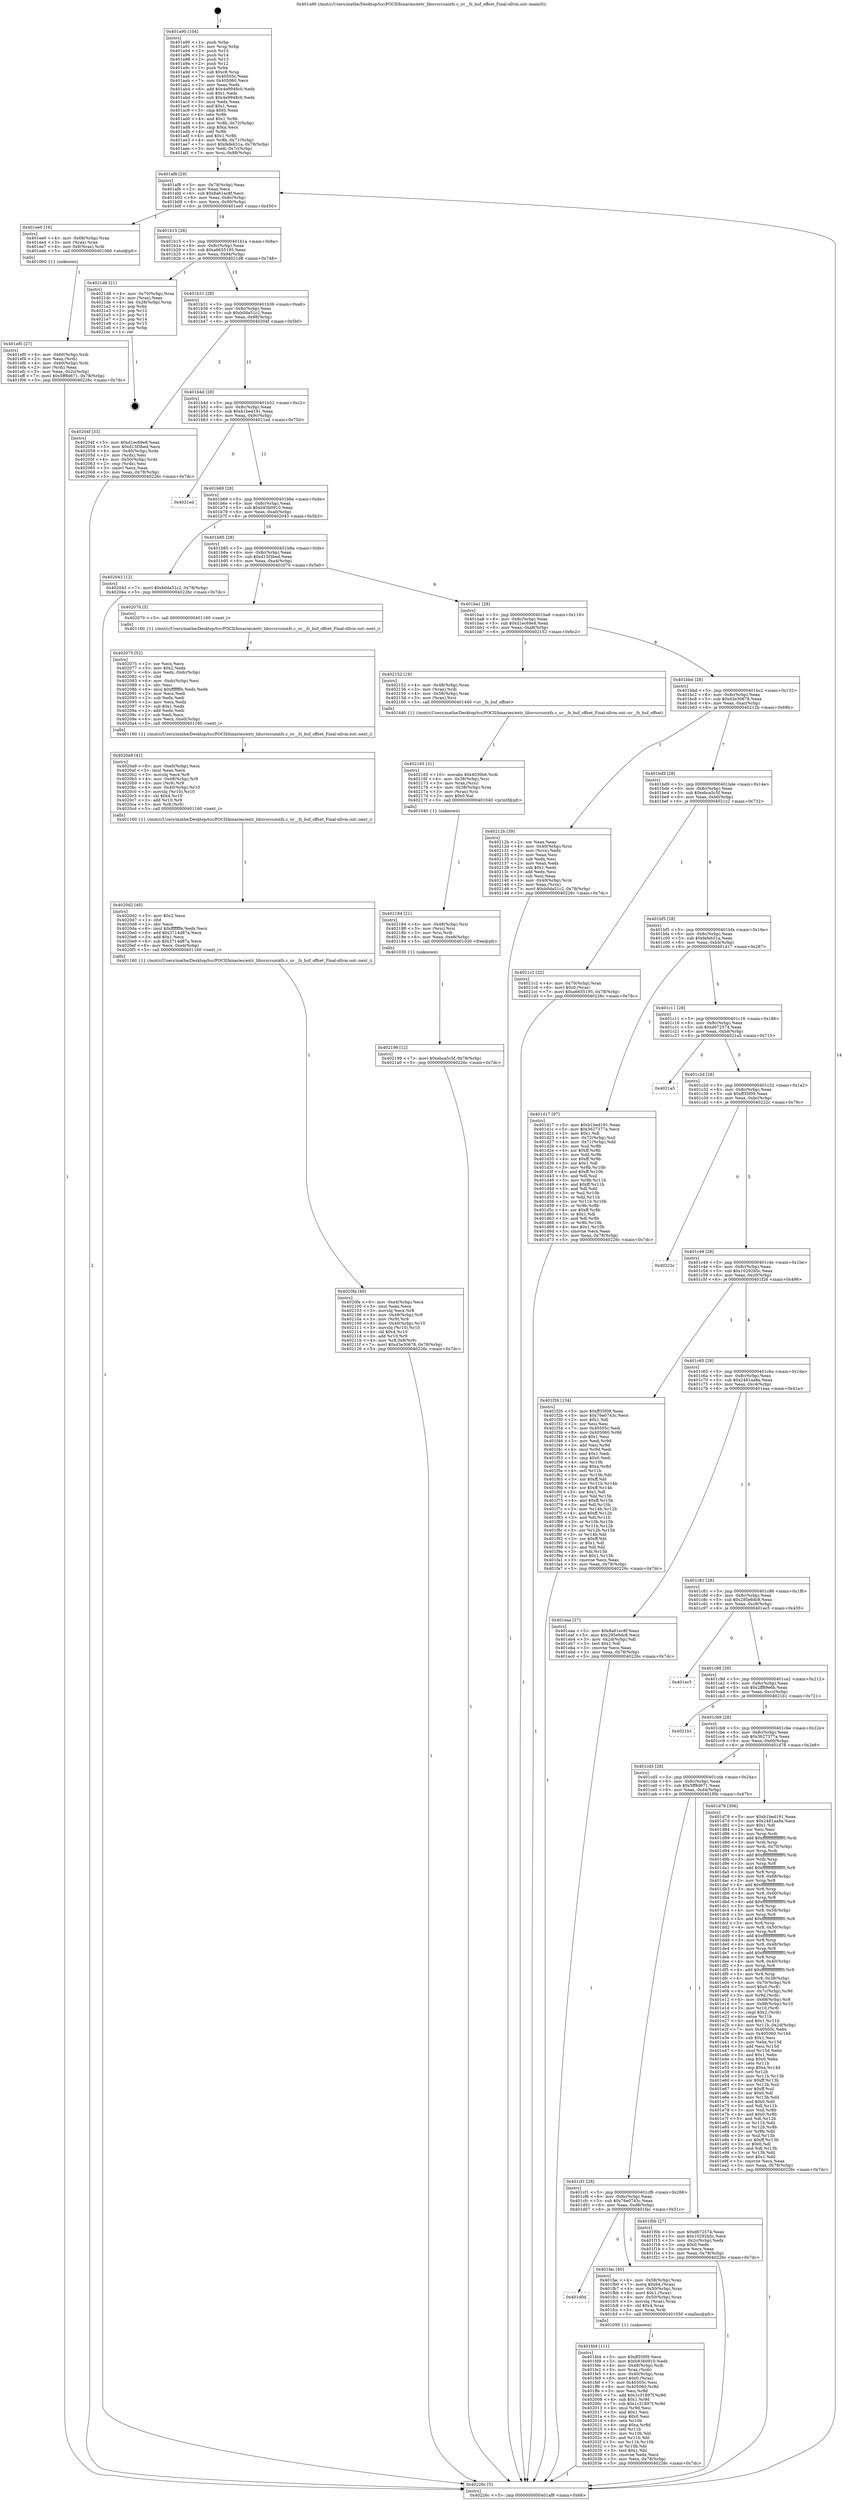 digraph "0x401a90" {
  label = "0x401a90 (/mnt/c/Users/mathe/Desktop/tcc/POCII/binaries/extr_libuvsrcunixfs.c_uv__fs_buf_offset_Final-ollvm.out::main(0))"
  labelloc = "t"
  node[shape=record]

  Entry [label="",width=0.3,height=0.3,shape=circle,fillcolor=black,style=filled]
  "0x401af8" [label="{
     0x401af8 [29]\l
     | [instrs]\l
     &nbsp;&nbsp;0x401af8 \<+3\>: mov -0x78(%rbp),%eax\l
     &nbsp;&nbsp;0x401afb \<+2\>: mov %eax,%ecx\l
     &nbsp;&nbsp;0x401afd \<+6\>: sub $0x8a61ec8f,%ecx\l
     &nbsp;&nbsp;0x401b03 \<+6\>: mov %eax,-0x8c(%rbp)\l
     &nbsp;&nbsp;0x401b09 \<+6\>: mov %ecx,-0x90(%rbp)\l
     &nbsp;&nbsp;0x401b0f \<+6\>: je 0000000000401ee0 \<main+0x450\>\l
  }"]
  "0x401ee0" [label="{
     0x401ee0 [16]\l
     | [instrs]\l
     &nbsp;&nbsp;0x401ee0 \<+4\>: mov -0x68(%rbp),%rax\l
     &nbsp;&nbsp;0x401ee4 \<+3\>: mov (%rax),%rax\l
     &nbsp;&nbsp;0x401ee7 \<+4\>: mov 0x8(%rax),%rdi\l
     &nbsp;&nbsp;0x401eeb \<+5\>: call 0000000000401060 \<atoi@plt\>\l
     | [calls]\l
     &nbsp;&nbsp;0x401060 \{1\} (unknown)\l
  }"]
  "0x401b15" [label="{
     0x401b15 [28]\l
     | [instrs]\l
     &nbsp;&nbsp;0x401b15 \<+5\>: jmp 0000000000401b1a \<main+0x8a\>\l
     &nbsp;&nbsp;0x401b1a \<+6\>: mov -0x8c(%rbp),%eax\l
     &nbsp;&nbsp;0x401b20 \<+5\>: sub $0xa6655195,%eax\l
     &nbsp;&nbsp;0x401b25 \<+6\>: mov %eax,-0x94(%rbp)\l
     &nbsp;&nbsp;0x401b2b \<+6\>: je 00000000004021d8 \<main+0x748\>\l
  }"]
  Exit [label="",width=0.3,height=0.3,shape=circle,fillcolor=black,style=filled,peripheries=2]
  "0x4021d8" [label="{
     0x4021d8 [21]\l
     | [instrs]\l
     &nbsp;&nbsp;0x4021d8 \<+4\>: mov -0x70(%rbp),%rax\l
     &nbsp;&nbsp;0x4021dc \<+2\>: mov (%rax),%eax\l
     &nbsp;&nbsp;0x4021de \<+4\>: lea -0x28(%rbp),%rsp\l
     &nbsp;&nbsp;0x4021e2 \<+1\>: pop %rbx\l
     &nbsp;&nbsp;0x4021e3 \<+2\>: pop %r12\l
     &nbsp;&nbsp;0x4021e5 \<+2\>: pop %r13\l
     &nbsp;&nbsp;0x4021e7 \<+2\>: pop %r14\l
     &nbsp;&nbsp;0x4021e9 \<+2\>: pop %r15\l
     &nbsp;&nbsp;0x4021eb \<+1\>: pop %rbp\l
     &nbsp;&nbsp;0x4021ec \<+1\>: ret\l
  }"]
  "0x401b31" [label="{
     0x401b31 [28]\l
     | [instrs]\l
     &nbsp;&nbsp;0x401b31 \<+5\>: jmp 0000000000401b36 \<main+0xa6\>\l
     &nbsp;&nbsp;0x401b36 \<+6\>: mov -0x8c(%rbp),%eax\l
     &nbsp;&nbsp;0x401b3c \<+5\>: sub $0xb0da51c2,%eax\l
     &nbsp;&nbsp;0x401b41 \<+6\>: mov %eax,-0x98(%rbp)\l
     &nbsp;&nbsp;0x401b47 \<+6\>: je 000000000040204f \<main+0x5bf\>\l
  }"]
  "0x402199" [label="{
     0x402199 [12]\l
     | [instrs]\l
     &nbsp;&nbsp;0x402199 \<+7\>: movl $0xebca5c5f,-0x78(%rbp)\l
     &nbsp;&nbsp;0x4021a0 \<+5\>: jmp 000000000040226c \<main+0x7dc\>\l
  }"]
  "0x40204f" [label="{
     0x40204f [33]\l
     | [instrs]\l
     &nbsp;&nbsp;0x40204f \<+5\>: mov $0xd1ec69e8,%eax\l
     &nbsp;&nbsp;0x402054 \<+5\>: mov $0xd15f3bed,%ecx\l
     &nbsp;&nbsp;0x402059 \<+4\>: mov -0x40(%rbp),%rdx\l
     &nbsp;&nbsp;0x40205d \<+2\>: mov (%rdx),%esi\l
     &nbsp;&nbsp;0x40205f \<+4\>: mov -0x50(%rbp),%rdx\l
     &nbsp;&nbsp;0x402063 \<+2\>: cmp (%rdx),%esi\l
     &nbsp;&nbsp;0x402065 \<+3\>: cmovl %ecx,%eax\l
     &nbsp;&nbsp;0x402068 \<+3\>: mov %eax,-0x78(%rbp)\l
     &nbsp;&nbsp;0x40206b \<+5\>: jmp 000000000040226c \<main+0x7dc\>\l
  }"]
  "0x401b4d" [label="{
     0x401b4d [28]\l
     | [instrs]\l
     &nbsp;&nbsp;0x401b4d \<+5\>: jmp 0000000000401b52 \<main+0xc2\>\l
     &nbsp;&nbsp;0x401b52 \<+6\>: mov -0x8c(%rbp),%eax\l
     &nbsp;&nbsp;0x401b58 \<+5\>: sub $0xb1bed191,%eax\l
     &nbsp;&nbsp;0x401b5d \<+6\>: mov %eax,-0x9c(%rbp)\l
     &nbsp;&nbsp;0x401b63 \<+6\>: je 00000000004021ed \<main+0x75d\>\l
  }"]
  "0x402184" [label="{
     0x402184 [21]\l
     | [instrs]\l
     &nbsp;&nbsp;0x402184 \<+4\>: mov -0x48(%rbp),%rsi\l
     &nbsp;&nbsp;0x402188 \<+3\>: mov (%rsi),%rsi\l
     &nbsp;&nbsp;0x40218b \<+3\>: mov %rsi,%rdi\l
     &nbsp;&nbsp;0x40218e \<+6\>: mov %eax,-0xe8(%rbp)\l
     &nbsp;&nbsp;0x402194 \<+5\>: call 0000000000401030 \<free@plt\>\l
     | [calls]\l
     &nbsp;&nbsp;0x401030 \{1\} (unknown)\l
  }"]
  "0x4021ed" [label="{
     0x4021ed\l
  }", style=dashed]
  "0x401b69" [label="{
     0x401b69 [28]\l
     | [instrs]\l
     &nbsp;&nbsp;0x401b69 \<+5\>: jmp 0000000000401b6e \<main+0xde\>\l
     &nbsp;&nbsp;0x401b6e \<+6\>: mov -0x8c(%rbp),%eax\l
     &nbsp;&nbsp;0x401b74 \<+5\>: sub $0xb93b0910,%eax\l
     &nbsp;&nbsp;0x401b79 \<+6\>: mov %eax,-0xa0(%rbp)\l
     &nbsp;&nbsp;0x401b7f \<+6\>: je 0000000000402043 \<main+0x5b3\>\l
  }"]
  "0x402165" [label="{
     0x402165 [31]\l
     | [instrs]\l
     &nbsp;&nbsp;0x402165 \<+10\>: movabs $0x4030b6,%rdi\l
     &nbsp;&nbsp;0x40216f \<+4\>: mov -0x38(%rbp),%rsi\l
     &nbsp;&nbsp;0x402173 \<+3\>: mov %rax,(%rsi)\l
     &nbsp;&nbsp;0x402176 \<+4\>: mov -0x38(%rbp),%rax\l
     &nbsp;&nbsp;0x40217a \<+3\>: mov (%rax),%rsi\l
     &nbsp;&nbsp;0x40217d \<+2\>: mov $0x0,%al\l
     &nbsp;&nbsp;0x40217f \<+5\>: call 0000000000401040 \<printf@plt\>\l
     | [calls]\l
     &nbsp;&nbsp;0x401040 \{1\} (unknown)\l
  }"]
  "0x402043" [label="{
     0x402043 [12]\l
     | [instrs]\l
     &nbsp;&nbsp;0x402043 \<+7\>: movl $0xb0da51c2,-0x78(%rbp)\l
     &nbsp;&nbsp;0x40204a \<+5\>: jmp 000000000040226c \<main+0x7dc\>\l
  }"]
  "0x401b85" [label="{
     0x401b85 [28]\l
     | [instrs]\l
     &nbsp;&nbsp;0x401b85 \<+5\>: jmp 0000000000401b8a \<main+0xfa\>\l
     &nbsp;&nbsp;0x401b8a \<+6\>: mov -0x8c(%rbp),%eax\l
     &nbsp;&nbsp;0x401b90 \<+5\>: sub $0xd15f3bed,%eax\l
     &nbsp;&nbsp;0x401b95 \<+6\>: mov %eax,-0xa4(%rbp)\l
     &nbsp;&nbsp;0x401b9b \<+6\>: je 0000000000402070 \<main+0x5e0\>\l
  }"]
  "0x4020fa" [label="{
     0x4020fa [49]\l
     | [instrs]\l
     &nbsp;&nbsp;0x4020fa \<+6\>: mov -0xe4(%rbp),%ecx\l
     &nbsp;&nbsp;0x402100 \<+3\>: imul %eax,%ecx\l
     &nbsp;&nbsp;0x402103 \<+3\>: movslq %ecx,%r8\l
     &nbsp;&nbsp;0x402106 \<+4\>: mov -0x48(%rbp),%r9\l
     &nbsp;&nbsp;0x40210a \<+3\>: mov (%r9),%r9\l
     &nbsp;&nbsp;0x40210d \<+4\>: mov -0x40(%rbp),%r10\l
     &nbsp;&nbsp;0x402111 \<+3\>: movslq (%r10),%r10\l
     &nbsp;&nbsp;0x402114 \<+4\>: shl $0x4,%r10\l
     &nbsp;&nbsp;0x402118 \<+3\>: add %r10,%r9\l
     &nbsp;&nbsp;0x40211b \<+4\>: mov %r8,0x8(%r9)\l
     &nbsp;&nbsp;0x40211f \<+7\>: movl $0xd3e30678,-0x78(%rbp)\l
     &nbsp;&nbsp;0x402126 \<+5\>: jmp 000000000040226c \<main+0x7dc\>\l
  }"]
  "0x402070" [label="{
     0x402070 [5]\l
     | [instrs]\l
     &nbsp;&nbsp;0x402070 \<+5\>: call 0000000000401160 \<next_i\>\l
     | [calls]\l
     &nbsp;&nbsp;0x401160 \{1\} (/mnt/c/Users/mathe/Desktop/tcc/POCII/binaries/extr_libuvsrcunixfs.c_uv__fs_buf_offset_Final-ollvm.out::next_i)\l
  }"]
  "0x401ba1" [label="{
     0x401ba1 [28]\l
     | [instrs]\l
     &nbsp;&nbsp;0x401ba1 \<+5\>: jmp 0000000000401ba6 \<main+0x116\>\l
     &nbsp;&nbsp;0x401ba6 \<+6\>: mov -0x8c(%rbp),%eax\l
     &nbsp;&nbsp;0x401bac \<+5\>: sub $0xd1ec69e8,%eax\l
     &nbsp;&nbsp;0x401bb1 \<+6\>: mov %eax,-0xa8(%rbp)\l
     &nbsp;&nbsp;0x401bb7 \<+6\>: je 0000000000402152 \<main+0x6c2\>\l
  }"]
  "0x4020d2" [label="{
     0x4020d2 [40]\l
     | [instrs]\l
     &nbsp;&nbsp;0x4020d2 \<+5\>: mov $0x2,%ecx\l
     &nbsp;&nbsp;0x4020d7 \<+1\>: cltd\l
     &nbsp;&nbsp;0x4020d8 \<+2\>: idiv %ecx\l
     &nbsp;&nbsp;0x4020da \<+6\>: imul $0xfffffffe,%edx,%ecx\l
     &nbsp;&nbsp;0x4020e0 \<+6\>: add $0x3714d87a,%ecx\l
     &nbsp;&nbsp;0x4020e6 \<+3\>: add $0x1,%ecx\l
     &nbsp;&nbsp;0x4020e9 \<+6\>: sub $0x3714d87a,%ecx\l
     &nbsp;&nbsp;0x4020ef \<+6\>: mov %ecx,-0xe4(%rbp)\l
     &nbsp;&nbsp;0x4020f5 \<+5\>: call 0000000000401160 \<next_i\>\l
     | [calls]\l
     &nbsp;&nbsp;0x401160 \{1\} (/mnt/c/Users/mathe/Desktop/tcc/POCII/binaries/extr_libuvsrcunixfs.c_uv__fs_buf_offset_Final-ollvm.out::next_i)\l
  }"]
  "0x402152" [label="{
     0x402152 [19]\l
     | [instrs]\l
     &nbsp;&nbsp;0x402152 \<+4\>: mov -0x48(%rbp),%rax\l
     &nbsp;&nbsp;0x402156 \<+3\>: mov (%rax),%rdi\l
     &nbsp;&nbsp;0x402159 \<+4\>: mov -0x58(%rbp),%rax\l
     &nbsp;&nbsp;0x40215d \<+3\>: mov (%rax),%rsi\l
     &nbsp;&nbsp;0x402160 \<+5\>: call 0000000000401440 \<uv__fs_buf_offset\>\l
     | [calls]\l
     &nbsp;&nbsp;0x401440 \{1\} (/mnt/c/Users/mathe/Desktop/tcc/POCII/binaries/extr_libuvsrcunixfs.c_uv__fs_buf_offset_Final-ollvm.out::uv__fs_buf_offset)\l
  }"]
  "0x401bbd" [label="{
     0x401bbd [28]\l
     | [instrs]\l
     &nbsp;&nbsp;0x401bbd \<+5\>: jmp 0000000000401bc2 \<main+0x132\>\l
     &nbsp;&nbsp;0x401bc2 \<+6\>: mov -0x8c(%rbp),%eax\l
     &nbsp;&nbsp;0x401bc8 \<+5\>: sub $0xd3e30678,%eax\l
     &nbsp;&nbsp;0x401bcd \<+6\>: mov %eax,-0xac(%rbp)\l
     &nbsp;&nbsp;0x401bd3 \<+6\>: je 000000000040212b \<main+0x69b\>\l
  }"]
  "0x4020a9" [label="{
     0x4020a9 [41]\l
     | [instrs]\l
     &nbsp;&nbsp;0x4020a9 \<+6\>: mov -0xe0(%rbp),%ecx\l
     &nbsp;&nbsp;0x4020af \<+3\>: imul %eax,%ecx\l
     &nbsp;&nbsp;0x4020b2 \<+3\>: movslq %ecx,%r8\l
     &nbsp;&nbsp;0x4020b5 \<+4\>: mov -0x48(%rbp),%r9\l
     &nbsp;&nbsp;0x4020b9 \<+3\>: mov (%r9),%r9\l
     &nbsp;&nbsp;0x4020bc \<+4\>: mov -0x40(%rbp),%r10\l
     &nbsp;&nbsp;0x4020c0 \<+3\>: movslq (%r10),%r10\l
     &nbsp;&nbsp;0x4020c3 \<+4\>: shl $0x4,%r10\l
     &nbsp;&nbsp;0x4020c7 \<+3\>: add %r10,%r9\l
     &nbsp;&nbsp;0x4020ca \<+3\>: mov %r8,(%r9)\l
     &nbsp;&nbsp;0x4020cd \<+5\>: call 0000000000401160 \<next_i\>\l
     | [calls]\l
     &nbsp;&nbsp;0x401160 \{1\} (/mnt/c/Users/mathe/Desktop/tcc/POCII/binaries/extr_libuvsrcunixfs.c_uv__fs_buf_offset_Final-ollvm.out::next_i)\l
  }"]
  "0x40212b" [label="{
     0x40212b [39]\l
     | [instrs]\l
     &nbsp;&nbsp;0x40212b \<+2\>: xor %eax,%eax\l
     &nbsp;&nbsp;0x40212d \<+4\>: mov -0x40(%rbp),%rcx\l
     &nbsp;&nbsp;0x402131 \<+2\>: mov (%rcx),%edx\l
     &nbsp;&nbsp;0x402133 \<+2\>: mov %eax,%esi\l
     &nbsp;&nbsp;0x402135 \<+2\>: sub %edx,%esi\l
     &nbsp;&nbsp;0x402137 \<+2\>: mov %eax,%edx\l
     &nbsp;&nbsp;0x402139 \<+3\>: sub $0x1,%edx\l
     &nbsp;&nbsp;0x40213c \<+2\>: add %edx,%esi\l
     &nbsp;&nbsp;0x40213e \<+2\>: sub %esi,%eax\l
     &nbsp;&nbsp;0x402140 \<+4\>: mov -0x40(%rbp),%rcx\l
     &nbsp;&nbsp;0x402144 \<+2\>: mov %eax,(%rcx)\l
     &nbsp;&nbsp;0x402146 \<+7\>: movl $0xb0da51c2,-0x78(%rbp)\l
     &nbsp;&nbsp;0x40214d \<+5\>: jmp 000000000040226c \<main+0x7dc\>\l
  }"]
  "0x401bd9" [label="{
     0x401bd9 [28]\l
     | [instrs]\l
     &nbsp;&nbsp;0x401bd9 \<+5\>: jmp 0000000000401bde \<main+0x14e\>\l
     &nbsp;&nbsp;0x401bde \<+6\>: mov -0x8c(%rbp),%eax\l
     &nbsp;&nbsp;0x401be4 \<+5\>: sub $0xebca5c5f,%eax\l
     &nbsp;&nbsp;0x401be9 \<+6\>: mov %eax,-0xb0(%rbp)\l
     &nbsp;&nbsp;0x401bef \<+6\>: je 00000000004021c2 \<main+0x732\>\l
  }"]
  "0x402075" [label="{
     0x402075 [52]\l
     | [instrs]\l
     &nbsp;&nbsp;0x402075 \<+2\>: xor %ecx,%ecx\l
     &nbsp;&nbsp;0x402077 \<+5\>: mov $0x2,%edx\l
     &nbsp;&nbsp;0x40207c \<+6\>: mov %edx,-0xdc(%rbp)\l
     &nbsp;&nbsp;0x402082 \<+1\>: cltd\l
     &nbsp;&nbsp;0x402083 \<+6\>: mov -0xdc(%rbp),%esi\l
     &nbsp;&nbsp;0x402089 \<+2\>: idiv %esi\l
     &nbsp;&nbsp;0x40208b \<+6\>: imul $0xfffffffe,%edx,%edx\l
     &nbsp;&nbsp;0x402091 \<+2\>: mov %ecx,%edi\l
     &nbsp;&nbsp;0x402093 \<+2\>: sub %edx,%edi\l
     &nbsp;&nbsp;0x402095 \<+2\>: mov %ecx,%edx\l
     &nbsp;&nbsp;0x402097 \<+3\>: sub $0x1,%edx\l
     &nbsp;&nbsp;0x40209a \<+2\>: add %edx,%edi\l
     &nbsp;&nbsp;0x40209c \<+2\>: sub %edi,%ecx\l
     &nbsp;&nbsp;0x40209e \<+6\>: mov %ecx,-0xe0(%rbp)\l
     &nbsp;&nbsp;0x4020a4 \<+5\>: call 0000000000401160 \<next_i\>\l
     | [calls]\l
     &nbsp;&nbsp;0x401160 \{1\} (/mnt/c/Users/mathe/Desktop/tcc/POCII/binaries/extr_libuvsrcunixfs.c_uv__fs_buf_offset_Final-ollvm.out::next_i)\l
  }"]
  "0x4021c2" [label="{
     0x4021c2 [22]\l
     | [instrs]\l
     &nbsp;&nbsp;0x4021c2 \<+4\>: mov -0x70(%rbp),%rax\l
     &nbsp;&nbsp;0x4021c6 \<+6\>: movl $0x0,(%rax)\l
     &nbsp;&nbsp;0x4021cc \<+7\>: movl $0xa6655195,-0x78(%rbp)\l
     &nbsp;&nbsp;0x4021d3 \<+5\>: jmp 000000000040226c \<main+0x7dc\>\l
  }"]
  "0x401bf5" [label="{
     0x401bf5 [28]\l
     | [instrs]\l
     &nbsp;&nbsp;0x401bf5 \<+5\>: jmp 0000000000401bfa \<main+0x16a\>\l
     &nbsp;&nbsp;0x401bfa \<+6\>: mov -0x8c(%rbp),%eax\l
     &nbsp;&nbsp;0x401c00 \<+5\>: sub $0xfefeb31a,%eax\l
     &nbsp;&nbsp;0x401c05 \<+6\>: mov %eax,-0xb4(%rbp)\l
     &nbsp;&nbsp;0x401c0b \<+6\>: je 0000000000401d17 \<main+0x287\>\l
  }"]
  "0x401fd4" [label="{
     0x401fd4 [111]\l
     | [instrs]\l
     &nbsp;&nbsp;0x401fd4 \<+5\>: mov $0xff35f09,%ecx\l
     &nbsp;&nbsp;0x401fd9 \<+5\>: mov $0xb93b0910,%edx\l
     &nbsp;&nbsp;0x401fde \<+4\>: mov -0x48(%rbp),%rdi\l
     &nbsp;&nbsp;0x401fe2 \<+3\>: mov %rax,(%rdi)\l
     &nbsp;&nbsp;0x401fe5 \<+4\>: mov -0x40(%rbp),%rax\l
     &nbsp;&nbsp;0x401fe9 \<+6\>: movl $0x0,(%rax)\l
     &nbsp;&nbsp;0x401fef \<+7\>: mov 0x40505c,%esi\l
     &nbsp;&nbsp;0x401ff6 \<+8\>: mov 0x405060,%r8d\l
     &nbsp;&nbsp;0x401ffe \<+3\>: mov %esi,%r9d\l
     &nbsp;&nbsp;0x402001 \<+7\>: add $0x1c31897f,%r9d\l
     &nbsp;&nbsp;0x402008 \<+4\>: sub $0x1,%r9d\l
     &nbsp;&nbsp;0x40200c \<+7\>: sub $0x1c31897f,%r9d\l
     &nbsp;&nbsp;0x402013 \<+4\>: imul %r9d,%esi\l
     &nbsp;&nbsp;0x402017 \<+3\>: and $0x1,%esi\l
     &nbsp;&nbsp;0x40201a \<+3\>: cmp $0x0,%esi\l
     &nbsp;&nbsp;0x40201d \<+4\>: sete %r10b\l
     &nbsp;&nbsp;0x402021 \<+4\>: cmp $0xa,%r8d\l
     &nbsp;&nbsp;0x402025 \<+4\>: setl %r11b\l
     &nbsp;&nbsp;0x402029 \<+3\>: mov %r10b,%bl\l
     &nbsp;&nbsp;0x40202c \<+3\>: and %r11b,%bl\l
     &nbsp;&nbsp;0x40202f \<+3\>: xor %r11b,%r10b\l
     &nbsp;&nbsp;0x402032 \<+3\>: or %r10b,%bl\l
     &nbsp;&nbsp;0x402035 \<+3\>: test $0x1,%bl\l
     &nbsp;&nbsp;0x402038 \<+3\>: cmovne %edx,%ecx\l
     &nbsp;&nbsp;0x40203b \<+3\>: mov %ecx,-0x78(%rbp)\l
     &nbsp;&nbsp;0x40203e \<+5\>: jmp 000000000040226c \<main+0x7dc\>\l
  }"]
  "0x401d17" [label="{
     0x401d17 [97]\l
     | [instrs]\l
     &nbsp;&nbsp;0x401d17 \<+5\>: mov $0xb1bed191,%eax\l
     &nbsp;&nbsp;0x401d1c \<+5\>: mov $0x3627377a,%ecx\l
     &nbsp;&nbsp;0x401d21 \<+2\>: mov $0x1,%dl\l
     &nbsp;&nbsp;0x401d23 \<+4\>: mov -0x72(%rbp),%sil\l
     &nbsp;&nbsp;0x401d27 \<+4\>: mov -0x71(%rbp),%dil\l
     &nbsp;&nbsp;0x401d2b \<+3\>: mov %sil,%r8b\l
     &nbsp;&nbsp;0x401d2e \<+4\>: xor $0xff,%r8b\l
     &nbsp;&nbsp;0x401d32 \<+3\>: mov %dil,%r9b\l
     &nbsp;&nbsp;0x401d35 \<+4\>: xor $0xff,%r9b\l
     &nbsp;&nbsp;0x401d39 \<+3\>: xor $0x1,%dl\l
     &nbsp;&nbsp;0x401d3c \<+3\>: mov %r8b,%r10b\l
     &nbsp;&nbsp;0x401d3f \<+4\>: and $0xff,%r10b\l
     &nbsp;&nbsp;0x401d43 \<+3\>: and %dl,%sil\l
     &nbsp;&nbsp;0x401d46 \<+3\>: mov %r9b,%r11b\l
     &nbsp;&nbsp;0x401d49 \<+4\>: and $0xff,%r11b\l
     &nbsp;&nbsp;0x401d4d \<+3\>: and %dl,%dil\l
     &nbsp;&nbsp;0x401d50 \<+3\>: or %sil,%r10b\l
     &nbsp;&nbsp;0x401d53 \<+3\>: or %dil,%r11b\l
     &nbsp;&nbsp;0x401d56 \<+3\>: xor %r11b,%r10b\l
     &nbsp;&nbsp;0x401d59 \<+3\>: or %r9b,%r8b\l
     &nbsp;&nbsp;0x401d5c \<+4\>: xor $0xff,%r8b\l
     &nbsp;&nbsp;0x401d60 \<+3\>: or $0x1,%dl\l
     &nbsp;&nbsp;0x401d63 \<+3\>: and %dl,%r8b\l
     &nbsp;&nbsp;0x401d66 \<+3\>: or %r8b,%r10b\l
     &nbsp;&nbsp;0x401d69 \<+4\>: test $0x1,%r10b\l
     &nbsp;&nbsp;0x401d6d \<+3\>: cmovne %ecx,%eax\l
     &nbsp;&nbsp;0x401d70 \<+3\>: mov %eax,-0x78(%rbp)\l
     &nbsp;&nbsp;0x401d73 \<+5\>: jmp 000000000040226c \<main+0x7dc\>\l
  }"]
  "0x401c11" [label="{
     0x401c11 [28]\l
     | [instrs]\l
     &nbsp;&nbsp;0x401c11 \<+5\>: jmp 0000000000401c16 \<main+0x186\>\l
     &nbsp;&nbsp;0x401c16 \<+6\>: mov -0x8c(%rbp),%eax\l
     &nbsp;&nbsp;0x401c1c \<+5\>: sub $0xd672574,%eax\l
     &nbsp;&nbsp;0x401c21 \<+6\>: mov %eax,-0xb8(%rbp)\l
     &nbsp;&nbsp;0x401c27 \<+6\>: je 00000000004021a5 \<main+0x715\>\l
  }"]
  "0x40226c" [label="{
     0x40226c [5]\l
     | [instrs]\l
     &nbsp;&nbsp;0x40226c \<+5\>: jmp 0000000000401af8 \<main+0x68\>\l
  }"]
  "0x401a90" [label="{
     0x401a90 [104]\l
     | [instrs]\l
     &nbsp;&nbsp;0x401a90 \<+1\>: push %rbp\l
     &nbsp;&nbsp;0x401a91 \<+3\>: mov %rsp,%rbp\l
     &nbsp;&nbsp;0x401a94 \<+2\>: push %r15\l
     &nbsp;&nbsp;0x401a96 \<+2\>: push %r14\l
     &nbsp;&nbsp;0x401a98 \<+2\>: push %r13\l
     &nbsp;&nbsp;0x401a9a \<+2\>: push %r12\l
     &nbsp;&nbsp;0x401a9c \<+1\>: push %rbx\l
     &nbsp;&nbsp;0x401a9d \<+7\>: sub $0xc8,%rsp\l
     &nbsp;&nbsp;0x401aa4 \<+7\>: mov 0x40505c,%eax\l
     &nbsp;&nbsp;0x401aab \<+7\>: mov 0x405060,%ecx\l
     &nbsp;&nbsp;0x401ab2 \<+2\>: mov %eax,%edx\l
     &nbsp;&nbsp;0x401ab4 \<+6\>: add $0x4e9948c0,%edx\l
     &nbsp;&nbsp;0x401aba \<+3\>: sub $0x1,%edx\l
     &nbsp;&nbsp;0x401abd \<+6\>: sub $0x4e9948c0,%edx\l
     &nbsp;&nbsp;0x401ac3 \<+3\>: imul %edx,%eax\l
     &nbsp;&nbsp;0x401ac6 \<+3\>: and $0x1,%eax\l
     &nbsp;&nbsp;0x401ac9 \<+3\>: cmp $0x0,%eax\l
     &nbsp;&nbsp;0x401acc \<+4\>: sete %r8b\l
     &nbsp;&nbsp;0x401ad0 \<+4\>: and $0x1,%r8b\l
     &nbsp;&nbsp;0x401ad4 \<+4\>: mov %r8b,-0x72(%rbp)\l
     &nbsp;&nbsp;0x401ad8 \<+3\>: cmp $0xa,%ecx\l
     &nbsp;&nbsp;0x401adb \<+4\>: setl %r8b\l
     &nbsp;&nbsp;0x401adf \<+4\>: and $0x1,%r8b\l
     &nbsp;&nbsp;0x401ae3 \<+4\>: mov %r8b,-0x71(%rbp)\l
     &nbsp;&nbsp;0x401ae7 \<+7\>: movl $0xfefeb31a,-0x78(%rbp)\l
     &nbsp;&nbsp;0x401aee \<+3\>: mov %edi,-0x7c(%rbp)\l
     &nbsp;&nbsp;0x401af1 \<+7\>: mov %rsi,-0x88(%rbp)\l
  }"]
  "0x401d0d" [label="{
     0x401d0d\l
  }", style=dashed]
  "0x4021a5" [label="{
     0x4021a5\l
  }", style=dashed]
  "0x401c2d" [label="{
     0x401c2d [28]\l
     | [instrs]\l
     &nbsp;&nbsp;0x401c2d \<+5\>: jmp 0000000000401c32 \<main+0x1a2\>\l
     &nbsp;&nbsp;0x401c32 \<+6\>: mov -0x8c(%rbp),%eax\l
     &nbsp;&nbsp;0x401c38 \<+5\>: sub $0xff35f09,%eax\l
     &nbsp;&nbsp;0x401c3d \<+6\>: mov %eax,-0xbc(%rbp)\l
     &nbsp;&nbsp;0x401c43 \<+6\>: je 000000000040222c \<main+0x79c\>\l
  }"]
  "0x401fac" [label="{
     0x401fac [40]\l
     | [instrs]\l
     &nbsp;&nbsp;0x401fac \<+4\>: mov -0x58(%rbp),%rax\l
     &nbsp;&nbsp;0x401fb0 \<+7\>: movq $0x64,(%rax)\l
     &nbsp;&nbsp;0x401fb7 \<+4\>: mov -0x50(%rbp),%rax\l
     &nbsp;&nbsp;0x401fbb \<+6\>: movl $0x1,(%rax)\l
     &nbsp;&nbsp;0x401fc1 \<+4\>: mov -0x50(%rbp),%rax\l
     &nbsp;&nbsp;0x401fc5 \<+3\>: movslq (%rax),%rax\l
     &nbsp;&nbsp;0x401fc8 \<+4\>: shl $0x4,%rax\l
     &nbsp;&nbsp;0x401fcc \<+3\>: mov %rax,%rdi\l
     &nbsp;&nbsp;0x401fcf \<+5\>: call 0000000000401050 \<malloc@plt\>\l
     | [calls]\l
     &nbsp;&nbsp;0x401050 \{1\} (unknown)\l
  }"]
  "0x40222c" [label="{
     0x40222c\l
  }", style=dashed]
  "0x401c49" [label="{
     0x401c49 [28]\l
     | [instrs]\l
     &nbsp;&nbsp;0x401c49 \<+5\>: jmp 0000000000401c4e \<main+0x1be\>\l
     &nbsp;&nbsp;0x401c4e \<+6\>: mov -0x8c(%rbp),%eax\l
     &nbsp;&nbsp;0x401c54 \<+5\>: sub $0x10292b5c,%eax\l
     &nbsp;&nbsp;0x401c59 \<+6\>: mov %eax,-0xc0(%rbp)\l
     &nbsp;&nbsp;0x401c5f \<+6\>: je 0000000000401f26 \<main+0x496\>\l
  }"]
  "0x401cf1" [label="{
     0x401cf1 [28]\l
     | [instrs]\l
     &nbsp;&nbsp;0x401cf1 \<+5\>: jmp 0000000000401cf6 \<main+0x266\>\l
     &nbsp;&nbsp;0x401cf6 \<+6\>: mov -0x8c(%rbp),%eax\l
     &nbsp;&nbsp;0x401cfc \<+5\>: sub $0x76e0743c,%eax\l
     &nbsp;&nbsp;0x401d01 \<+6\>: mov %eax,-0xd8(%rbp)\l
     &nbsp;&nbsp;0x401d07 \<+6\>: je 0000000000401fac \<main+0x51c\>\l
  }"]
  "0x401f26" [label="{
     0x401f26 [134]\l
     | [instrs]\l
     &nbsp;&nbsp;0x401f26 \<+5\>: mov $0xff35f09,%eax\l
     &nbsp;&nbsp;0x401f2b \<+5\>: mov $0x76e0743c,%ecx\l
     &nbsp;&nbsp;0x401f30 \<+2\>: mov $0x1,%dl\l
     &nbsp;&nbsp;0x401f32 \<+2\>: xor %esi,%esi\l
     &nbsp;&nbsp;0x401f34 \<+7\>: mov 0x40505c,%edi\l
     &nbsp;&nbsp;0x401f3b \<+8\>: mov 0x405060,%r8d\l
     &nbsp;&nbsp;0x401f43 \<+3\>: sub $0x1,%esi\l
     &nbsp;&nbsp;0x401f46 \<+3\>: mov %edi,%r9d\l
     &nbsp;&nbsp;0x401f49 \<+3\>: add %esi,%r9d\l
     &nbsp;&nbsp;0x401f4c \<+4\>: imul %r9d,%edi\l
     &nbsp;&nbsp;0x401f50 \<+3\>: and $0x1,%edi\l
     &nbsp;&nbsp;0x401f53 \<+3\>: cmp $0x0,%edi\l
     &nbsp;&nbsp;0x401f56 \<+4\>: sete %r10b\l
     &nbsp;&nbsp;0x401f5a \<+4\>: cmp $0xa,%r8d\l
     &nbsp;&nbsp;0x401f5e \<+4\>: setl %r11b\l
     &nbsp;&nbsp;0x401f62 \<+3\>: mov %r10b,%bl\l
     &nbsp;&nbsp;0x401f65 \<+3\>: xor $0xff,%bl\l
     &nbsp;&nbsp;0x401f68 \<+3\>: mov %r11b,%r14b\l
     &nbsp;&nbsp;0x401f6b \<+4\>: xor $0xff,%r14b\l
     &nbsp;&nbsp;0x401f6f \<+3\>: xor $0x1,%dl\l
     &nbsp;&nbsp;0x401f72 \<+3\>: mov %bl,%r15b\l
     &nbsp;&nbsp;0x401f75 \<+4\>: and $0xff,%r15b\l
     &nbsp;&nbsp;0x401f79 \<+3\>: and %dl,%r10b\l
     &nbsp;&nbsp;0x401f7c \<+3\>: mov %r14b,%r12b\l
     &nbsp;&nbsp;0x401f7f \<+4\>: and $0xff,%r12b\l
     &nbsp;&nbsp;0x401f83 \<+3\>: and %dl,%r11b\l
     &nbsp;&nbsp;0x401f86 \<+3\>: or %r10b,%r15b\l
     &nbsp;&nbsp;0x401f89 \<+3\>: or %r11b,%r12b\l
     &nbsp;&nbsp;0x401f8c \<+3\>: xor %r12b,%r15b\l
     &nbsp;&nbsp;0x401f8f \<+3\>: or %r14b,%bl\l
     &nbsp;&nbsp;0x401f92 \<+3\>: xor $0xff,%bl\l
     &nbsp;&nbsp;0x401f95 \<+3\>: or $0x1,%dl\l
     &nbsp;&nbsp;0x401f98 \<+2\>: and %dl,%bl\l
     &nbsp;&nbsp;0x401f9a \<+3\>: or %bl,%r15b\l
     &nbsp;&nbsp;0x401f9d \<+4\>: test $0x1,%r15b\l
     &nbsp;&nbsp;0x401fa1 \<+3\>: cmovne %ecx,%eax\l
     &nbsp;&nbsp;0x401fa4 \<+3\>: mov %eax,-0x78(%rbp)\l
     &nbsp;&nbsp;0x401fa7 \<+5\>: jmp 000000000040226c \<main+0x7dc\>\l
  }"]
  "0x401c65" [label="{
     0x401c65 [28]\l
     | [instrs]\l
     &nbsp;&nbsp;0x401c65 \<+5\>: jmp 0000000000401c6a \<main+0x1da\>\l
     &nbsp;&nbsp;0x401c6a \<+6\>: mov -0x8c(%rbp),%eax\l
     &nbsp;&nbsp;0x401c70 \<+5\>: sub $0x2481aa8a,%eax\l
     &nbsp;&nbsp;0x401c75 \<+6\>: mov %eax,-0xc4(%rbp)\l
     &nbsp;&nbsp;0x401c7b \<+6\>: je 0000000000401eaa \<main+0x41a\>\l
  }"]
  "0x401f0b" [label="{
     0x401f0b [27]\l
     | [instrs]\l
     &nbsp;&nbsp;0x401f0b \<+5\>: mov $0xd672574,%eax\l
     &nbsp;&nbsp;0x401f10 \<+5\>: mov $0x10292b5c,%ecx\l
     &nbsp;&nbsp;0x401f15 \<+3\>: mov -0x2c(%rbp),%edx\l
     &nbsp;&nbsp;0x401f18 \<+3\>: cmp $0x0,%edx\l
     &nbsp;&nbsp;0x401f1b \<+3\>: cmove %ecx,%eax\l
     &nbsp;&nbsp;0x401f1e \<+3\>: mov %eax,-0x78(%rbp)\l
     &nbsp;&nbsp;0x401f21 \<+5\>: jmp 000000000040226c \<main+0x7dc\>\l
  }"]
  "0x401eaa" [label="{
     0x401eaa [27]\l
     | [instrs]\l
     &nbsp;&nbsp;0x401eaa \<+5\>: mov $0x8a61ec8f,%eax\l
     &nbsp;&nbsp;0x401eaf \<+5\>: mov $0x295e6dc8,%ecx\l
     &nbsp;&nbsp;0x401eb4 \<+3\>: mov -0x2d(%rbp),%dl\l
     &nbsp;&nbsp;0x401eb7 \<+3\>: test $0x1,%dl\l
     &nbsp;&nbsp;0x401eba \<+3\>: cmovne %ecx,%eax\l
     &nbsp;&nbsp;0x401ebd \<+3\>: mov %eax,-0x78(%rbp)\l
     &nbsp;&nbsp;0x401ec0 \<+5\>: jmp 000000000040226c \<main+0x7dc\>\l
  }"]
  "0x401c81" [label="{
     0x401c81 [28]\l
     | [instrs]\l
     &nbsp;&nbsp;0x401c81 \<+5\>: jmp 0000000000401c86 \<main+0x1f6\>\l
     &nbsp;&nbsp;0x401c86 \<+6\>: mov -0x8c(%rbp),%eax\l
     &nbsp;&nbsp;0x401c8c \<+5\>: sub $0x295e6dc8,%eax\l
     &nbsp;&nbsp;0x401c91 \<+6\>: mov %eax,-0xc8(%rbp)\l
     &nbsp;&nbsp;0x401c97 \<+6\>: je 0000000000401ec5 \<main+0x435\>\l
  }"]
  "0x401ef0" [label="{
     0x401ef0 [27]\l
     | [instrs]\l
     &nbsp;&nbsp;0x401ef0 \<+4\>: mov -0x60(%rbp),%rdi\l
     &nbsp;&nbsp;0x401ef4 \<+2\>: mov %eax,(%rdi)\l
     &nbsp;&nbsp;0x401ef6 \<+4\>: mov -0x60(%rbp),%rdi\l
     &nbsp;&nbsp;0x401efa \<+2\>: mov (%rdi),%eax\l
     &nbsp;&nbsp;0x401efc \<+3\>: mov %eax,-0x2c(%rbp)\l
     &nbsp;&nbsp;0x401eff \<+7\>: movl $0x5ff8d671,-0x78(%rbp)\l
     &nbsp;&nbsp;0x401f06 \<+5\>: jmp 000000000040226c \<main+0x7dc\>\l
  }"]
  "0x401ec5" [label="{
     0x401ec5\l
  }", style=dashed]
  "0x401c9d" [label="{
     0x401c9d [28]\l
     | [instrs]\l
     &nbsp;&nbsp;0x401c9d \<+5\>: jmp 0000000000401ca2 \<main+0x212\>\l
     &nbsp;&nbsp;0x401ca2 \<+6\>: mov -0x8c(%rbp),%eax\l
     &nbsp;&nbsp;0x401ca8 \<+5\>: sub $0x2ff89e6b,%eax\l
     &nbsp;&nbsp;0x401cad \<+6\>: mov %eax,-0xcc(%rbp)\l
     &nbsp;&nbsp;0x401cb3 \<+6\>: je 00000000004021b1 \<main+0x721\>\l
  }"]
  "0x401cd5" [label="{
     0x401cd5 [28]\l
     | [instrs]\l
     &nbsp;&nbsp;0x401cd5 \<+5\>: jmp 0000000000401cda \<main+0x24a\>\l
     &nbsp;&nbsp;0x401cda \<+6\>: mov -0x8c(%rbp),%eax\l
     &nbsp;&nbsp;0x401ce0 \<+5\>: sub $0x5ff8d671,%eax\l
     &nbsp;&nbsp;0x401ce5 \<+6\>: mov %eax,-0xd4(%rbp)\l
     &nbsp;&nbsp;0x401ceb \<+6\>: je 0000000000401f0b \<main+0x47b\>\l
  }"]
  "0x4021b1" [label="{
     0x4021b1\l
  }", style=dashed]
  "0x401cb9" [label="{
     0x401cb9 [28]\l
     | [instrs]\l
     &nbsp;&nbsp;0x401cb9 \<+5\>: jmp 0000000000401cbe \<main+0x22e\>\l
     &nbsp;&nbsp;0x401cbe \<+6\>: mov -0x8c(%rbp),%eax\l
     &nbsp;&nbsp;0x401cc4 \<+5\>: sub $0x3627377a,%eax\l
     &nbsp;&nbsp;0x401cc9 \<+6\>: mov %eax,-0xd0(%rbp)\l
     &nbsp;&nbsp;0x401ccf \<+6\>: je 0000000000401d78 \<main+0x2e8\>\l
  }"]
  "0x401d78" [label="{
     0x401d78 [306]\l
     | [instrs]\l
     &nbsp;&nbsp;0x401d78 \<+5\>: mov $0xb1bed191,%eax\l
     &nbsp;&nbsp;0x401d7d \<+5\>: mov $0x2481aa8a,%ecx\l
     &nbsp;&nbsp;0x401d82 \<+2\>: mov $0x1,%dl\l
     &nbsp;&nbsp;0x401d84 \<+2\>: xor %esi,%esi\l
     &nbsp;&nbsp;0x401d86 \<+3\>: mov %rsp,%rdi\l
     &nbsp;&nbsp;0x401d89 \<+4\>: add $0xfffffffffffffff0,%rdi\l
     &nbsp;&nbsp;0x401d8d \<+3\>: mov %rdi,%rsp\l
     &nbsp;&nbsp;0x401d90 \<+4\>: mov %rdi,-0x70(%rbp)\l
     &nbsp;&nbsp;0x401d94 \<+3\>: mov %rsp,%rdi\l
     &nbsp;&nbsp;0x401d97 \<+4\>: add $0xfffffffffffffff0,%rdi\l
     &nbsp;&nbsp;0x401d9b \<+3\>: mov %rdi,%rsp\l
     &nbsp;&nbsp;0x401d9e \<+3\>: mov %rsp,%r8\l
     &nbsp;&nbsp;0x401da1 \<+4\>: add $0xfffffffffffffff0,%r8\l
     &nbsp;&nbsp;0x401da5 \<+3\>: mov %r8,%rsp\l
     &nbsp;&nbsp;0x401da8 \<+4\>: mov %r8,-0x68(%rbp)\l
     &nbsp;&nbsp;0x401dac \<+3\>: mov %rsp,%r8\l
     &nbsp;&nbsp;0x401daf \<+4\>: add $0xfffffffffffffff0,%r8\l
     &nbsp;&nbsp;0x401db3 \<+3\>: mov %r8,%rsp\l
     &nbsp;&nbsp;0x401db6 \<+4\>: mov %r8,-0x60(%rbp)\l
     &nbsp;&nbsp;0x401dba \<+3\>: mov %rsp,%r8\l
     &nbsp;&nbsp;0x401dbd \<+4\>: add $0xfffffffffffffff0,%r8\l
     &nbsp;&nbsp;0x401dc1 \<+3\>: mov %r8,%rsp\l
     &nbsp;&nbsp;0x401dc4 \<+4\>: mov %r8,-0x58(%rbp)\l
     &nbsp;&nbsp;0x401dc8 \<+3\>: mov %rsp,%r8\l
     &nbsp;&nbsp;0x401dcb \<+4\>: add $0xfffffffffffffff0,%r8\l
     &nbsp;&nbsp;0x401dcf \<+3\>: mov %r8,%rsp\l
     &nbsp;&nbsp;0x401dd2 \<+4\>: mov %r8,-0x50(%rbp)\l
     &nbsp;&nbsp;0x401dd6 \<+3\>: mov %rsp,%r8\l
     &nbsp;&nbsp;0x401dd9 \<+4\>: add $0xfffffffffffffff0,%r8\l
     &nbsp;&nbsp;0x401ddd \<+3\>: mov %r8,%rsp\l
     &nbsp;&nbsp;0x401de0 \<+4\>: mov %r8,-0x48(%rbp)\l
     &nbsp;&nbsp;0x401de4 \<+3\>: mov %rsp,%r8\l
     &nbsp;&nbsp;0x401de7 \<+4\>: add $0xfffffffffffffff0,%r8\l
     &nbsp;&nbsp;0x401deb \<+3\>: mov %r8,%rsp\l
     &nbsp;&nbsp;0x401dee \<+4\>: mov %r8,-0x40(%rbp)\l
     &nbsp;&nbsp;0x401df2 \<+3\>: mov %rsp,%r8\l
     &nbsp;&nbsp;0x401df5 \<+4\>: add $0xfffffffffffffff0,%r8\l
     &nbsp;&nbsp;0x401df9 \<+3\>: mov %r8,%rsp\l
     &nbsp;&nbsp;0x401dfc \<+4\>: mov %r8,-0x38(%rbp)\l
     &nbsp;&nbsp;0x401e00 \<+4\>: mov -0x70(%rbp),%r8\l
     &nbsp;&nbsp;0x401e04 \<+7\>: movl $0x0,(%r8)\l
     &nbsp;&nbsp;0x401e0b \<+4\>: mov -0x7c(%rbp),%r9d\l
     &nbsp;&nbsp;0x401e0f \<+3\>: mov %r9d,(%rdi)\l
     &nbsp;&nbsp;0x401e12 \<+4\>: mov -0x68(%rbp),%r8\l
     &nbsp;&nbsp;0x401e16 \<+7\>: mov -0x88(%rbp),%r10\l
     &nbsp;&nbsp;0x401e1d \<+3\>: mov %r10,(%r8)\l
     &nbsp;&nbsp;0x401e20 \<+3\>: cmpl $0x2,(%rdi)\l
     &nbsp;&nbsp;0x401e23 \<+4\>: setne %r11b\l
     &nbsp;&nbsp;0x401e27 \<+4\>: and $0x1,%r11b\l
     &nbsp;&nbsp;0x401e2b \<+4\>: mov %r11b,-0x2d(%rbp)\l
     &nbsp;&nbsp;0x401e2f \<+7\>: mov 0x40505c,%ebx\l
     &nbsp;&nbsp;0x401e36 \<+8\>: mov 0x405060,%r14d\l
     &nbsp;&nbsp;0x401e3e \<+3\>: sub $0x1,%esi\l
     &nbsp;&nbsp;0x401e41 \<+3\>: mov %ebx,%r15d\l
     &nbsp;&nbsp;0x401e44 \<+3\>: add %esi,%r15d\l
     &nbsp;&nbsp;0x401e47 \<+4\>: imul %r15d,%ebx\l
     &nbsp;&nbsp;0x401e4b \<+3\>: and $0x1,%ebx\l
     &nbsp;&nbsp;0x401e4e \<+3\>: cmp $0x0,%ebx\l
     &nbsp;&nbsp;0x401e51 \<+4\>: sete %r11b\l
     &nbsp;&nbsp;0x401e55 \<+4\>: cmp $0xa,%r14d\l
     &nbsp;&nbsp;0x401e59 \<+4\>: setl %r12b\l
     &nbsp;&nbsp;0x401e5d \<+3\>: mov %r11b,%r13b\l
     &nbsp;&nbsp;0x401e60 \<+4\>: xor $0xff,%r13b\l
     &nbsp;&nbsp;0x401e64 \<+3\>: mov %r12b,%sil\l
     &nbsp;&nbsp;0x401e67 \<+4\>: xor $0xff,%sil\l
     &nbsp;&nbsp;0x401e6b \<+3\>: xor $0x0,%dl\l
     &nbsp;&nbsp;0x401e6e \<+3\>: mov %r13b,%dil\l
     &nbsp;&nbsp;0x401e71 \<+4\>: and $0x0,%dil\l
     &nbsp;&nbsp;0x401e75 \<+3\>: and %dl,%r11b\l
     &nbsp;&nbsp;0x401e78 \<+3\>: mov %sil,%r8b\l
     &nbsp;&nbsp;0x401e7b \<+4\>: and $0x0,%r8b\l
     &nbsp;&nbsp;0x401e7f \<+3\>: and %dl,%r12b\l
     &nbsp;&nbsp;0x401e82 \<+3\>: or %r11b,%dil\l
     &nbsp;&nbsp;0x401e85 \<+3\>: or %r12b,%r8b\l
     &nbsp;&nbsp;0x401e88 \<+3\>: xor %r8b,%dil\l
     &nbsp;&nbsp;0x401e8b \<+3\>: or %sil,%r13b\l
     &nbsp;&nbsp;0x401e8e \<+4\>: xor $0xff,%r13b\l
     &nbsp;&nbsp;0x401e92 \<+3\>: or $0x0,%dl\l
     &nbsp;&nbsp;0x401e95 \<+3\>: and %dl,%r13b\l
     &nbsp;&nbsp;0x401e98 \<+3\>: or %r13b,%dil\l
     &nbsp;&nbsp;0x401e9b \<+4\>: test $0x1,%dil\l
     &nbsp;&nbsp;0x401e9f \<+3\>: cmovne %ecx,%eax\l
     &nbsp;&nbsp;0x401ea2 \<+3\>: mov %eax,-0x78(%rbp)\l
     &nbsp;&nbsp;0x401ea5 \<+5\>: jmp 000000000040226c \<main+0x7dc\>\l
  }"]
  Entry -> "0x401a90" [label=" 1"]
  "0x401af8" -> "0x401ee0" [label=" 1"]
  "0x401af8" -> "0x401b15" [label=" 14"]
  "0x4021d8" -> Exit [label=" 1"]
  "0x401b15" -> "0x4021d8" [label=" 1"]
  "0x401b15" -> "0x401b31" [label=" 13"]
  "0x4021c2" -> "0x40226c" [label=" 1"]
  "0x401b31" -> "0x40204f" [label=" 2"]
  "0x401b31" -> "0x401b4d" [label=" 11"]
  "0x402199" -> "0x40226c" [label=" 1"]
  "0x401b4d" -> "0x4021ed" [label=" 0"]
  "0x401b4d" -> "0x401b69" [label=" 11"]
  "0x402184" -> "0x402199" [label=" 1"]
  "0x401b69" -> "0x402043" [label=" 1"]
  "0x401b69" -> "0x401b85" [label=" 10"]
  "0x402165" -> "0x402184" [label=" 1"]
  "0x401b85" -> "0x402070" [label=" 1"]
  "0x401b85" -> "0x401ba1" [label=" 9"]
  "0x402152" -> "0x402165" [label=" 1"]
  "0x401ba1" -> "0x402152" [label=" 1"]
  "0x401ba1" -> "0x401bbd" [label=" 8"]
  "0x40212b" -> "0x40226c" [label=" 1"]
  "0x401bbd" -> "0x40212b" [label=" 1"]
  "0x401bbd" -> "0x401bd9" [label=" 7"]
  "0x4020fa" -> "0x40226c" [label=" 1"]
  "0x401bd9" -> "0x4021c2" [label=" 1"]
  "0x401bd9" -> "0x401bf5" [label=" 6"]
  "0x4020d2" -> "0x4020fa" [label=" 1"]
  "0x401bf5" -> "0x401d17" [label=" 1"]
  "0x401bf5" -> "0x401c11" [label=" 5"]
  "0x401d17" -> "0x40226c" [label=" 1"]
  "0x401a90" -> "0x401af8" [label=" 1"]
  "0x40226c" -> "0x401af8" [label=" 14"]
  "0x4020a9" -> "0x4020d2" [label=" 1"]
  "0x401c11" -> "0x4021a5" [label=" 0"]
  "0x401c11" -> "0x401c2d" [label=" 5"]
  "0x402075" -> "0x4020a9" [label=" 1"]
  "0x401c2d" -> "0x40222c" [label=" 0"]
  "0x401c2d" -> "0x401c49" [label=" 5"]
  "0x402070" -> "0x402075" [label=" 1"]
  "0x401c49" -> "0x401f26" [label=" 1"]
  "0x401c49" -> "0x401c65" [label=" 4"]
  "0x402043" -> "0x40226c" [label=" 1"]
  "0x401c65" -> "0x401eaa" [label=" 1"]
  "0x401c65" -> "0x401c81" [label=" 3"]
  "0x401fd4" -> "0x40226c" [label=" 1"]
  "0x401c81" -> "0x401ec5" [label=" 0"]
  "0x401c81" -> "0x401c9d" [label=" 3"]
  "0x401cf1" -> "0x401d0d" [label=" 0"]
  "0x401c9d" -> "0x4021b1" [label=" 0"]
  "0x401c9d" -> "0x401cb9" [label=" 3"]
  "0x40204f" -> "0x40226c" [label=" 2"]
  "0x401cb9" -> "0x401d78" [label=" 1"]
  "0x401cb9" -> "0x401cd5" [label=" 2"]
  "0x401cf1" -> "0x401fac" [label=" 1"]
  "0x401d78" -> "0x40226c" [label=" 1"]
  "0x401eaa" -> "0x40226c" [label=" 1"]
  "0x401ee0" -> "0x401ef0" [label=" 1"]
  "0x401ef0" -> "0x40226c" [label=" 1"]
  "0x401fac" -> "0x401fd4" [label=" 1"]
  "0x401cd5" -> "0x401f0b" [label=" 1"]
  "0x401cd5" -> "0x401cf1" [label=" 1"]
  "0x401f0b" -> "0x40226c" [label=" 1"]
  "0x401f26" -> "0x40226c" [label=" 1"]
}
